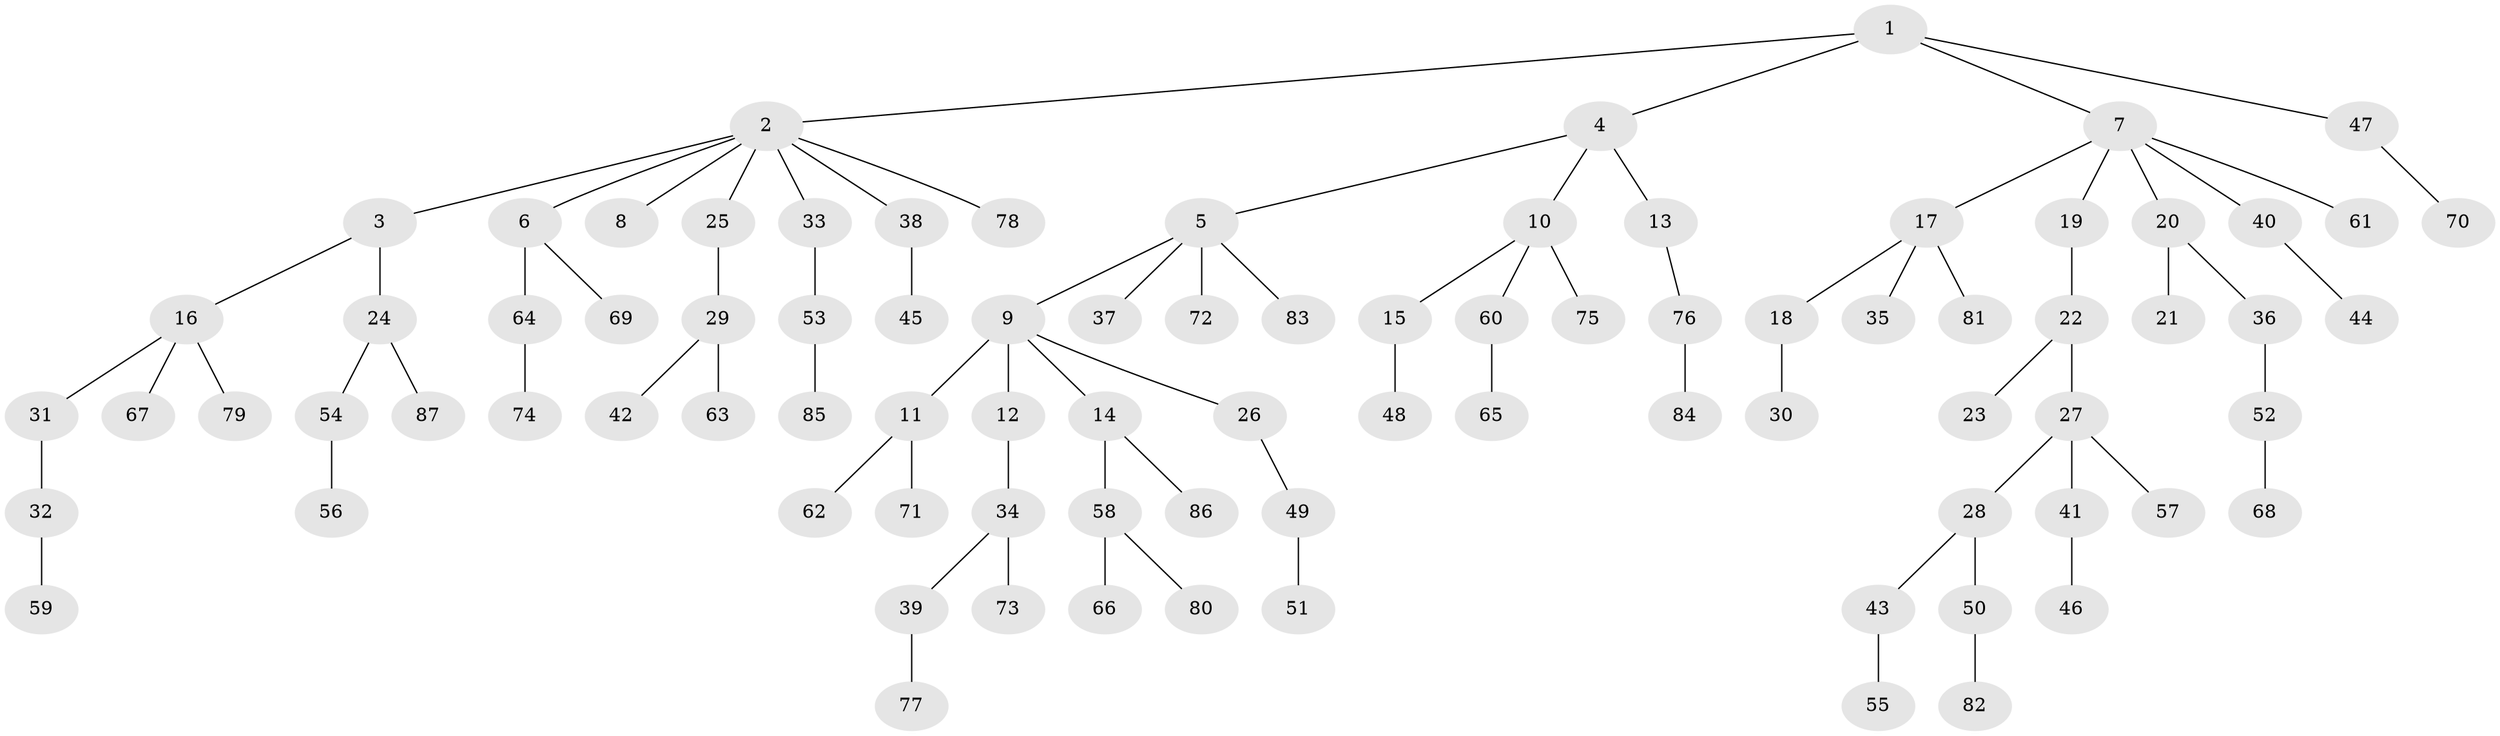 // coarse degree distribution, {6: 0.03508771929824561, 7: 0.017543859649122806, 4: 0.07017543859649122, 3: 0.10526315789473684, 5: 0.03508771929824561, 1: 0.6140350877192983, 2: 0.12280701754385964}
// Generated by graph-tools (version 1.1) at 2025/52/02/27/25 19:52:11]
// undirected, 87 vertices, 86 edges
graph export_dot {
graph [start="1"]
  node [color=gray90,style=filled];
  1;
  2;
  3;
  4;
  5;
  6;
  7;
  8;
  9;
  10;
  11;
  12;
  13;
  14;
  15;
  16;
  17;
  18;
  19;
  20;
  21;
  22;
  23;
  24;
  25;
  26;
  27;
  28;
  29;
  30;
  31;
  32;
  33;
  34;
  35;
  36;
  37;
  38;
  39;
  40;
  41;
  42;
  43;
  44;
  45;
  46;
  47;
  48;
  49;
  50;
  51;
  52;
  53;
  54;
  55;
  56;
  57;
  58;
  59;
  60;
  61;
  62;
  63;
  64;
  65;
  66;
  67;
  68;
  69;
  70;
  71;
  72;
  73;
  74;
  75;
  76;
  77;
  78;
  79;
  80;
  81;
  82;
  83;
  84;
  85;
  86;
  87;
  1 -- 2;
  1 -- 4;
  1 -- 7;
  1 -- 47;
  2 -- 3;
  2 -- 6;
  2 -- 8;
  2 -- 25;
  2 -- 33;
  2 -- 38;
  2 -- 78;
  3 -- 16;
  3 -- 24;
  4 -- 5;
  4 -- 10;
  4 -- 13;
  5 -- 9;
  5 -- 37;
  5 -- 72;
  5 -- 83;
  6 -- 64;
  6 -- 69;
  7 -- 17;
  7 -- 19;
  7 -- 20;
  7 -- 40;
  7 -- 61;
  9 -- 11;
  9 -- 12;
  9 -- 14;
  9 -- 26;
  10 -- 15;
  10 -- 60;
  10 -- 75;
  11 -- 62;
  11 -- 71;
  12 -- 34;
  13 -- 76;
  14 -- 58;
  14 -- 86;
  15 -- 48;
  16 -- 31;
  16 -- 67;
  16 -- 79;
  17 -- 18;
  17 -- 35;
  17 -- 81;
  18 -- 30;
  19 -- 22;
  20 -- 21;
  20 -- 36;
  22 -- 23;
  22 -- 27;
  24 -- 54;
  24 -- 87;
  25 -- 29;
  26 -- 49;
  27 -- 28;
  27 -- 41;
  27 -- 57;
  28 -- 43;
  28 -- 50;
  29 -- 42;
  29 -- 63;
  31 -- 32;
  32 -- 59;
  33 -- 53;
  34 -- 39;
  34 -- 73;
  36 -- 52;
  38 -- 45;
  39 -- 77;
  40 -- 44;
  41 -- 46;
  43 -- 55;
  47 -- 70;
  49 -- 51;
  50 -- 82;
  52 -- 68;
  53 -- 85;
  54 -- 56;
  58 -- 66;
  58 -- 80;
  60 -- 65;
  64 -- 74;
  76 -- 84;
}
